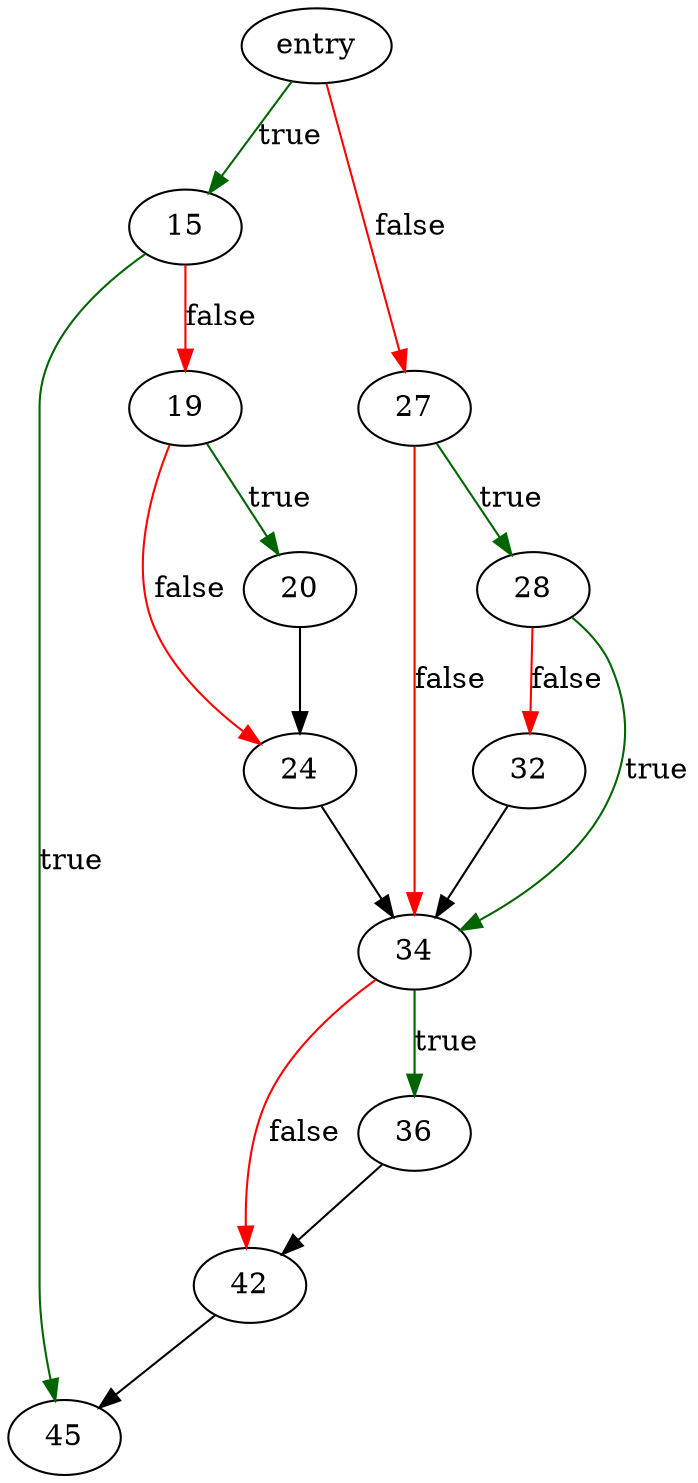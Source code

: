 digraph "settimeout" {
	// Node definitions.
	2 [label=entry];
	15;
	19;
	20;
	24;
	27;
	28;
	32;
	34;
	36;
	42;
	45;

	// Edge definitions.
	2 -> 15 [
		color=darkgreen
		label=true
	];
	2 -> 27 [
		color=red
		label=false
	];
	15 -> 19 [
		color=red
		label=false
	];
	15 -> 45 [
		color=darkgreen
		label=true
	];
	19 -> 20 [
		color=darkgreen
		label=true
	];
	19 -> 24 [
		color=red
		label=false
	];
	20 -> 24;
	24 -> 34;
	27 -> 28 [
		color=darkgreen
		label=true
	];
	27 -> 34 [
		color=red
		label=false
	];
	28 -> 32 [
		color=red
		label=false
	];
	28 -> 34 [
		color=darkgreen
		label=true
	];
	32 -> 34;
	34 -> 36 [
		color=darkgreen
		label=true
	];
	34 -> 42 [
		color=red
		label=false
	];
	36 -> 42;
	42 -> 45;
}